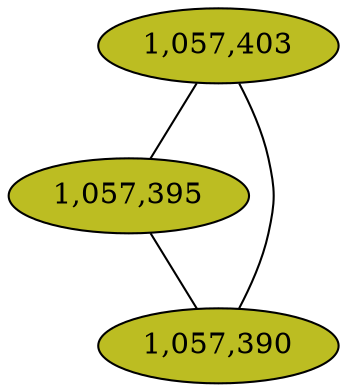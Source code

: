 graph CAMP_cc8 {
	K = 2.0;
	overlap="prism2";	"1,057,403" [style="filled", fillcolor="#bcbd22", fontcolor="#000000"];
	"1,057,395" [style="filled", fillcolor="#bcbd22", fontcolor="#000000"];
	"1,057,390" [style="filled", fillcolor="#bcbd22", fontcolor="#000000"];
	"1,057,403" -- "1,057,390";
	"1,057,403" -- "1,057,395";
	"1,057,395" -- "1,057,390";
}